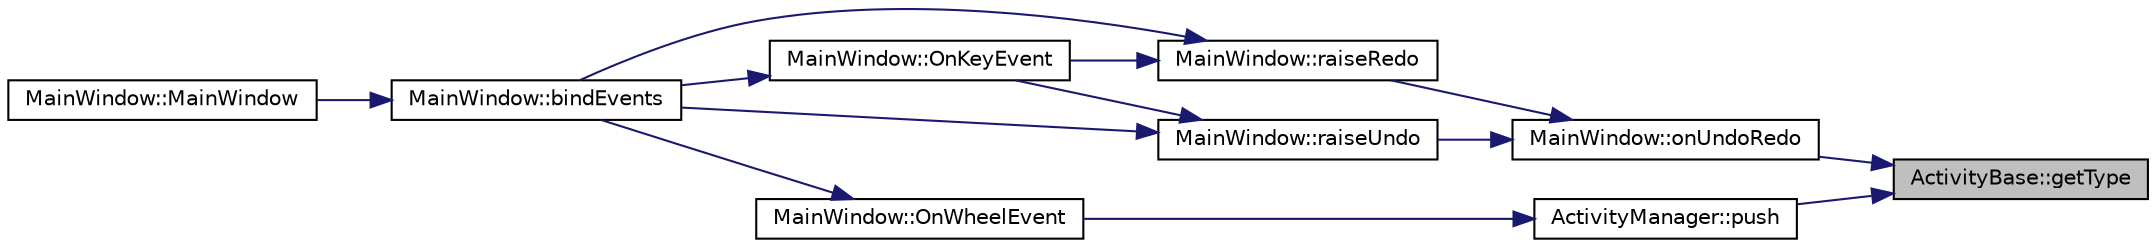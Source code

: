 digraph "ActivityBase::getType"
{
 // LATEX_PDF_SIZE
  edge [fontname="Helvetica",fontsize="10",labelfontname="Helvetica",labelfontsize="10"];
  node [fontname="Helvetica",fontsize="10",shape=record];
  rankdir="RL";
  Node1 [label="ActivityBase::getType",height=0.2,width=0.4,color="black", fillcolor="grey75", style="filled", fontcolor="black",tooltip="Get the type of the activity."];
  Node1 -> Node2 [dir="back",color="midnightblue",fontsize="10",style="solid"];
  Node2 [label="MainWindow::onUndoRedo",height=0.2,width=0.4,color="black", fillcolor="white", style="filled",URL="$class_main_window.html#a2ec3dd50c4d8a47830f2e437383f2fa8",tooltip="Undo or redo an activity."];
  Node2 -> Node3 [dir="back",color="midnightblue",fontsize="10",style="solid"];
  Node3 [label="MainWindow::raiseRedo",height=0.2,width=0.4,color="black", fillcolor="white", style="filled",URL="$class_main_window.html#a2ddbce75908e9e962bf844aca6d2b4ca",tooltip="Raise redo event when redo action button clicked."];
  Node3 -> Node4 [dir="back",color="midnightblue",fontsize="10",style="solid"];
  Node4 [label="MainWindow::bindEvents",height=0.2,width=0.4,color="black", fillcolor="white", style="filled",URL="$class_main_window.html#a09e0ca2e7474a2049517496b4b5bd6d0",tooltip="Bind events with corresponding widget."];
  Node4 -> Node5 [dir="back",color="midnightblue",fontsize="10",style="solid"];
  Node5 [label="MainWindow::MainWindow",height=0.2,width=0.4,color="black", fillcolor="white", style="filled",URL="$class_main_window.html#aeb2fa152a426d9b9d2272ef382879f3f",tooltip=" "];
  Node3 -> Node6 [dir="back",color="midnightblue",fontsize="10",style="solid"];
  Node6 [label="MainWindow::OnKeyEvent",height=0.2,width=0.4,color="black", fillcolor="white", style="filled",URL="$class_main_window.html#add1ef441fb74a254e3204450422fd3b6",tooltip="Handle a keyboard event from STLWidget."];
  Node6 -> Node4 [dir="back",color="midnightblue",fontsize="10",style="solid"];
  Node2 -> Node7 [dir="back",color="midnightblue",fontsize="10",style="solid"];
  Node7 [label="MainWindow::raiseUndo",height=0.2,width=0.4,color="black", fillcolor="white", style="filled",URL="$class_main_window.html#a4d447caa99a7519d6c7281b987912e0f",tooltip="Raise undo event when undo action button clicked."];
  Node7 -> Node4 [dir="back",color="midnightblue",fontsize="10",style="solid"];
  Node7 -> Node6 [dir="back",color="midnightblue",fontsize="10",style="solid"];
  Node1 -> Node8 [dir="back",color="midnightblue",fontsize="10",style="solid"];
  Node8 [label="ActivityManager::push",height=0.2,width=0.4,color="black", fillcolor="white", style="filled",URL="$class_activity_manager.html#a8aa02f1f7df25f2509eb9b85ce671fe5",tooltip="Do something initially for the activity."];
  Node8 -> Node9 [dir="back",color="midnightblue",fontsize="10",style="solid"];
  Node9 [label="MainWindow::OnWheelEvent",height=0.2,width=0.4,color="black", fillcolor="white", style="filled",URL="$class_main_window.html#a176a8b03cdcbc31e8a0fef86cad53365",tooltip="Handle a mouse wheel event from STLWidget."];
  Node9 -> Node4 [dir="back",color="midnightblue",fontsize="10",style="solid"];
}
